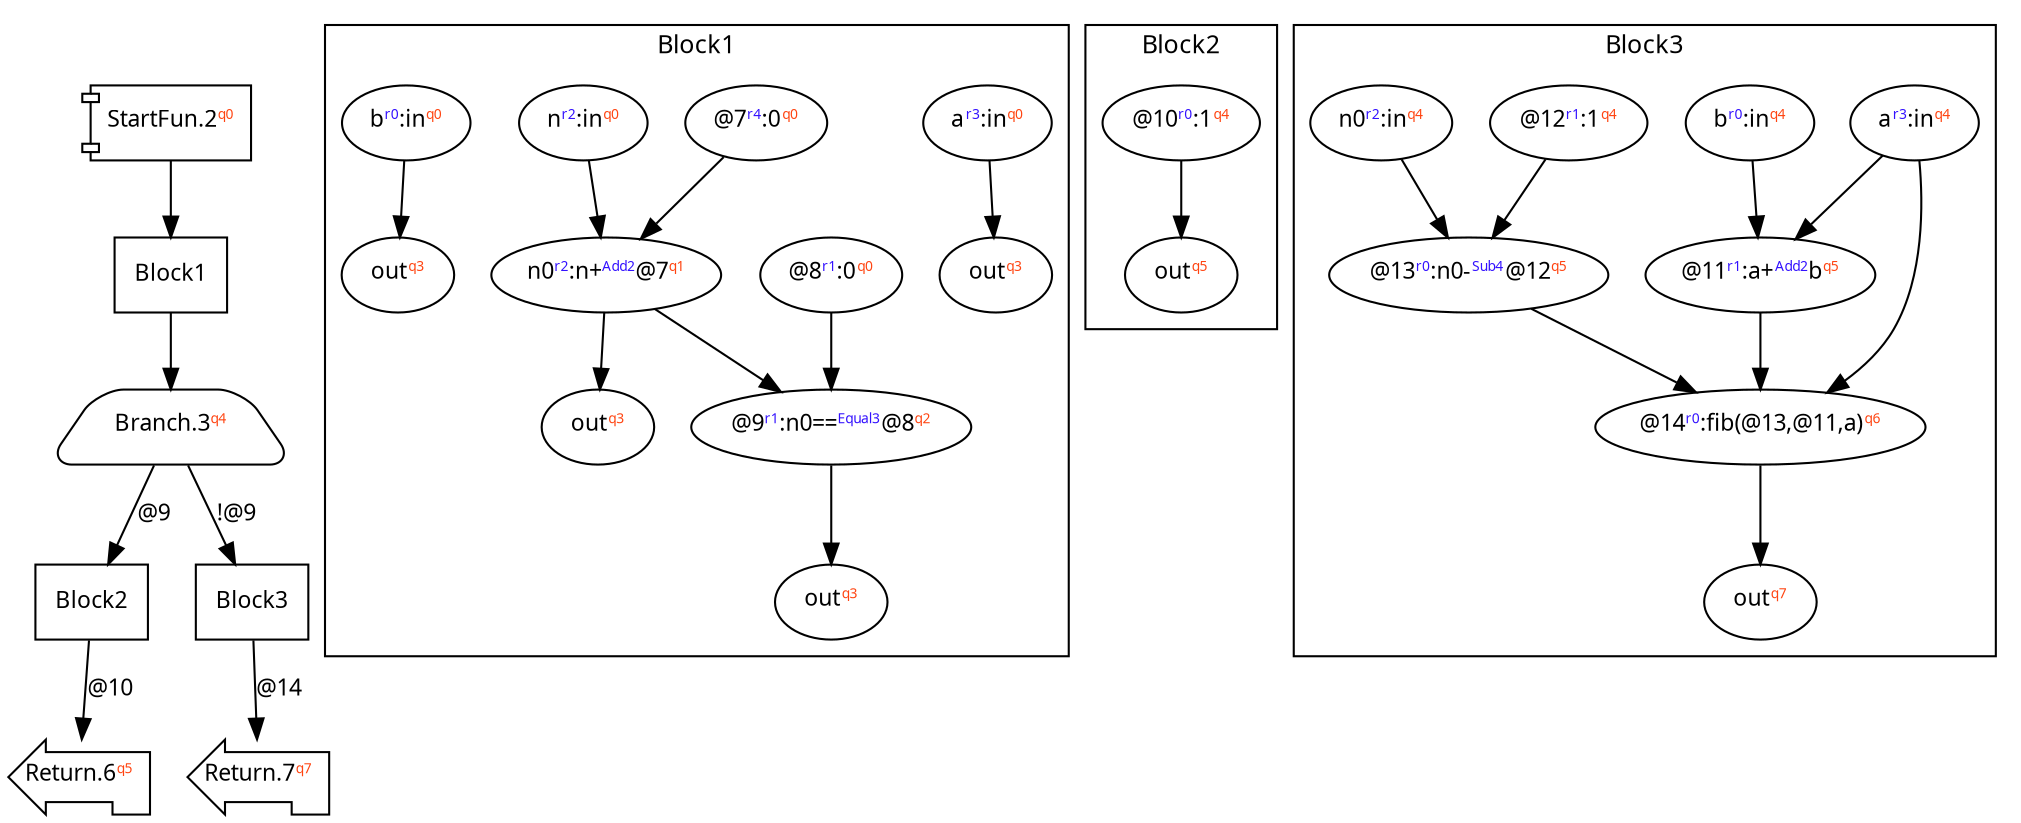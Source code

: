 digraph Program_ {
graph [fontname = "Monaco", fontsize = 12, ranksep = 0.5];
node [shape = box, fontname = "Monaco", fontsize = 11; colorscheme = pastel19];
edge [fontname = "Monaco", fontsize = 11; colorscheme = pastel19];
Jump2[label = <StartFun.2<font color="#ff4411" point-size="8"><sup>q0</sup></font>>; shape = component];
Jump2 -> Block1;
Jump3[
  label = <Branch.3<font color="#ff4411" point-size="8"><sup>q4</sup></font>>;
  shape = trapezium; style = rounded;
];
Block1 -> Jump3;
Jump3 -> Block2 [label="@9"];
Jump3 -> Block3 [label="!@9"];
Jump6[label = <Return.6<font color="#ff4411" point-size="8"><sup>q5</sup></font>>; shape = lpromoter];
Block2 -> Jump6 [label="@10"];
Jump7[label = <Return.7<font color="#ff4411" point-size="8"><sup>q7</sup></font>>; shape = lpromoter];
Block3 -> Jump7 [label="@14"];
Block1 [label = "Block1"];
Block2 [label = "Block2"];
Block3 [label = "Block3"];
subgraph cluster_dfg_Block1{
node [shape = oval];
label = "Block1";
ndBlock1_0 [label=<a<font color="#3311ff" point-size="8"><sup>r3</sup></font>:in<font color="#ff4411" point-size="8"><sup>q0</sup></font>>];ndBlock1_1 [label=<@8<font color="#3311ff" point-size="8"><sup>r1</sup></font>:0<font color="#ff4411" point-size="8"><sup>q0</sup></font>>];ndBlock1_2 [label=<out<font color="#ff4411" point-size="8"><sup>q3</sup></font>>];ndBlock1_3 [label=<@7<font color="#3311ff" point-size="8"><sup>r4</sup></font>:0<font color="#ff4411" point-size="8"><sup>q0</sup></font>>];ndBlock1_4 [label=<out<font color="#ff4411" point-size="8"><sup>q3</sup></font>>];ndBlock1_5 [label=<out<font color="#ff4411" point-size="8"><sup>q3</sup></font>>];ndBlock1_6 [label=<n<font color="#3311ff" point-size="8"><sup>r2</sup></font>:in<font color="#ff4411" point-size="8"><sup>q0</sup></font>>];ndBlock1_7 [label=<@9<font color="#3311ff" point-size="8"><sup>r1</sup></font>:n0==<font color="#3311ff" point-size="8"><sup>Equal3</sup></font>@8<font color="#ff4411" point-size="8"><sup>q2</sup></font>>];ndBlock1_8 [label=<out<font color="#ff4411" point-size="8"><sup>q3</sup></font>>];ndBlock1_9 [label=<b<font color="#3311ff" point-size="8"><sup>r0</sup></font>:in<font color="#ff4411" point-size="8"><sup>q0</sup></font>>];ndBlock1_10 [label=<n0<font color="#3311ff" point-size="8"><sup>r2</sup></font>:n+<font color="#3311ff" point-size="8"><sup>Add2</sup></font>@7<font color="#ff4411" point-size="8"><sup>q1</sup></font>>];ndBlock1_9 -> ndBlock1_8; ndBlock1_10 -> ndBlock1_5; ndBlock1_7 -> ndBlock1_4; ndBlock1_0 -> ndBlock1_2; ndBlock1_3 -> ndBlock1_10; ndBlock1_6 -> ndBlock1_10; ndBlock1_1 -> ndBlock1_7; ndBlock1_10 -> ndBlock1_7; }subgraph cluster_dfg_Block2{
node [shape = oval];
label = "Block2";
ndBlock2_0 [label=<@10<font color="#3311ff" point-size="8"><sup>r0</sup></font>:1<font color="#ff4411" point-size="8"><sup>q4</sup></font>>];ndBlock2_1 [label=<out<font color="#ff4411" point-size="8"><sup>q5</sup></font>>];ndBlock2_0 -> ndBlock2_1; }subgraph cluster_dfg_Block3{
node [shape = oval];
label = "Block3";
ndBlock3_0 [label=<@12<font color="#3311ff" point-size="8"><sup>r1</sup></font>:1<font color="#ff4411" point-size="8"><sup>q4</sup></font>>];ndBlock3_1 [label=<@11<font color="#3311ff" point-size="8"><sup>r1</sup></font>:a+<font color="#3311ff" point-size="8"><sup>Add2</sup></font>b<font color="#ff4411" point-size="8"><sup>q5</sup></font>>];ndBlock3_2 [label=<a<font color="#3311ff" point-size="8"><sup>r3</sup></font>:in<font color="#ff4411" point-size="8"><sup>q4</sup></font>>];ndBlock3_3 [label=<b<font color="#3311ff" point-size="8"><sup>r0</sup></font>:in<font color="#ff4411" point-size="8"><sup>q4</sup></font>>];ndBlock3_4 [label=<out<font color="#ff4411" point-size="8"><sup>q7</sup></font>>];ndBlock3_5 [label=<@13<font color="#3311ff" point-size="8"><sup>r0</sup></font>:n0-<font color="#3311ff" point-size="8"><sup>Sub4</sup></font>@12<font color="#ff4411" point-size="8"><sup>q5</sup></font>>];ndBlock3_6 [label=<n0<font color="#3311ff" point-size="8"><sup>r2</sup></font>:in<font color="#ff4411" point-size="8"><sup>q4</sup></font>>];ndBlock3_7 [label=<@14<font color="#3311ff" point-size="8"><sup>r0</sup></font>:fib(@13,@11,a)<font color="#ff4411" point-size="8"><sup>q6</sup></font>>];ndBlock3_7 -> ndBlock3_4; ndBlock3_1 -> ndBlock3_7; ndBlock3_2 -> ndBlock3_7; ndBlock3_5 -> ndBlock3_7; ndBlock3_2 -> ndBlock3_1; ndBlock3_3 -> ndBlock3_1; ndBlock3_0 -> ndBlock3_5; ndBlock3_6 -> ndBlock3_5; }}
